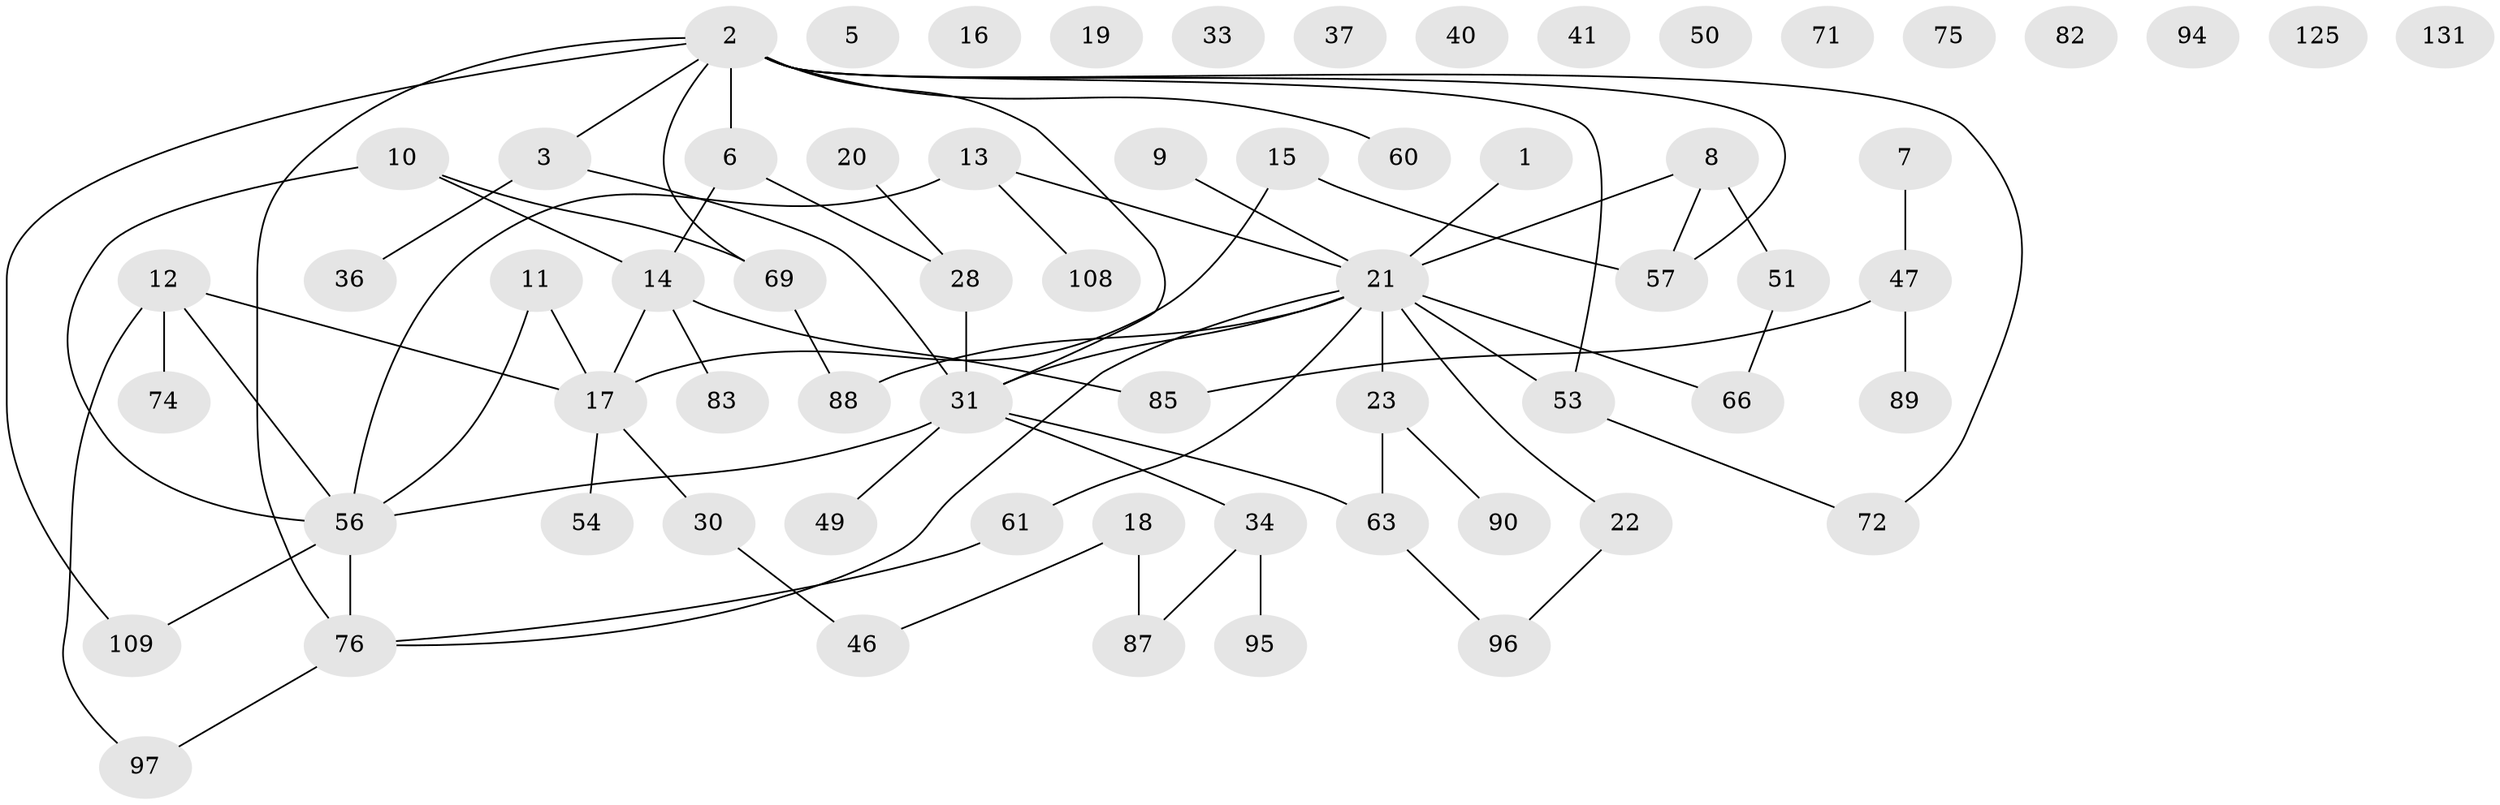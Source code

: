 // original degree distribution, {1: 0.2900763358778626, 3: 0.21374045801526717, 2: 0.2595419847328244, 0: 0.08396946564885496, 4: 0.09923664122137404, 5: 0.03816793893129771, 6: 0.007633587786259542, 7: 0.007633587786259542}
// Generated by graph-tools (version 1.1) at 2025/12/03/09/25 04:12:55]
// undirected, 65 vertices, 71 edges
graph export_dot {
graph [start="1"]
  node [color=gray90,style=filled];
  1;
  2 [super="+55+62+4"];
  3 [super="+39"];
  5;
  6 [super="+107+86"];
  7 [super="+26"];
  8 [super="+101"];
  9;
  10 [super="+44+112+32"];
  11 [super="+48"];
  12 [super="+104"];
  13 [super="+25+78"];
  14 [super="+99"];
  15;
  16;
  17 [super="+27"];
  18;
  19 [super="+29"];
  20 [super="+70+113+64"];
  21 [super="+24+73+38"];
  22 [super="+130"];
  23 [super="+45+52+98"];
  28 [super="+79"];
  30 [super="+123"];
  31 [super="+58"];
  33;
  34 [super="+115"];
  36 [super="+92"];
  37;
  40;
  41 [super="+43"];
  46;
  47 [super="+59"];
  49;
  50;
  51 [super="+114+81"];
  53 [super="+77"];
  54 [super="+68"];
  56 [super="+67"];
  57;
  60;
  61;
  63 [super="+103"];
  66;
  69 [super="+122"];
  71 [super="+84"];
  72;
  74;
  75;
  76 [super="+118"];
  82;
  83;
  85;
  87;
  88;
  89;
  90;
  94;
  95;
  96;
  97;
  108;
  109;
  125;
  131;
  1 -- 21;
  2 -- 6 [weight=2];
  2 -- 69;
  2 -- 72;
  2 -- 57;
  2 -- 60;
  2 -- 76;
  2 -- 31;
  2 -- 109;
  2 -- 3;
  2 -- 53;
  3 -- 36;
  3 -- 31;
  6 -- 28;
  6 -- 14;
  7 -- 47;
  8 -- 57;
  8 -- 21;
  8 -- 51;
  9 -- 21;
  10 -- 56 [weight=2];
  10 -- 69;
  10 -- 14;
  11 -- 56;
  11 -- 17;
  12 -- 56;
  12 -- 97;
  12 -- 74;
  12 -- 17;
  13 -- 108;
  13 -- 21;
  13 -- 56;
  14 -- 83;
  14 -- 85;
  14 -- 17;
  15 -- 57;
  15 -- 17;
  17 -- 30;
  17 -- 54;
  18 -- 46;
  18 -- 87;
  20 -- 28;
  21 -- 66;
  21 -- 22;
  21 -- 88;
  21 -- 61;
  21 -- 53 [weight=2];
  21 -- 23;
  21 -- 31;
  21 -- 76;
  22 -- 96;
  23 -- 63;
  23 -- 90;
  28 -- 31;
  30 -- 46;
  31 -- 34;
  31 -- 49;
  31 -- 56;
  31 -- 63;
  34 -- 95;
  34 -- 87;
  47 -- 89;
  47 -- 85;
  51 -- 66;
  53 -- 72;
  56 -- 109;
  56 -- 76;
  61 -- 76;
  63 -- 96;
  69 -- 88;
  76 -- 97;
}
